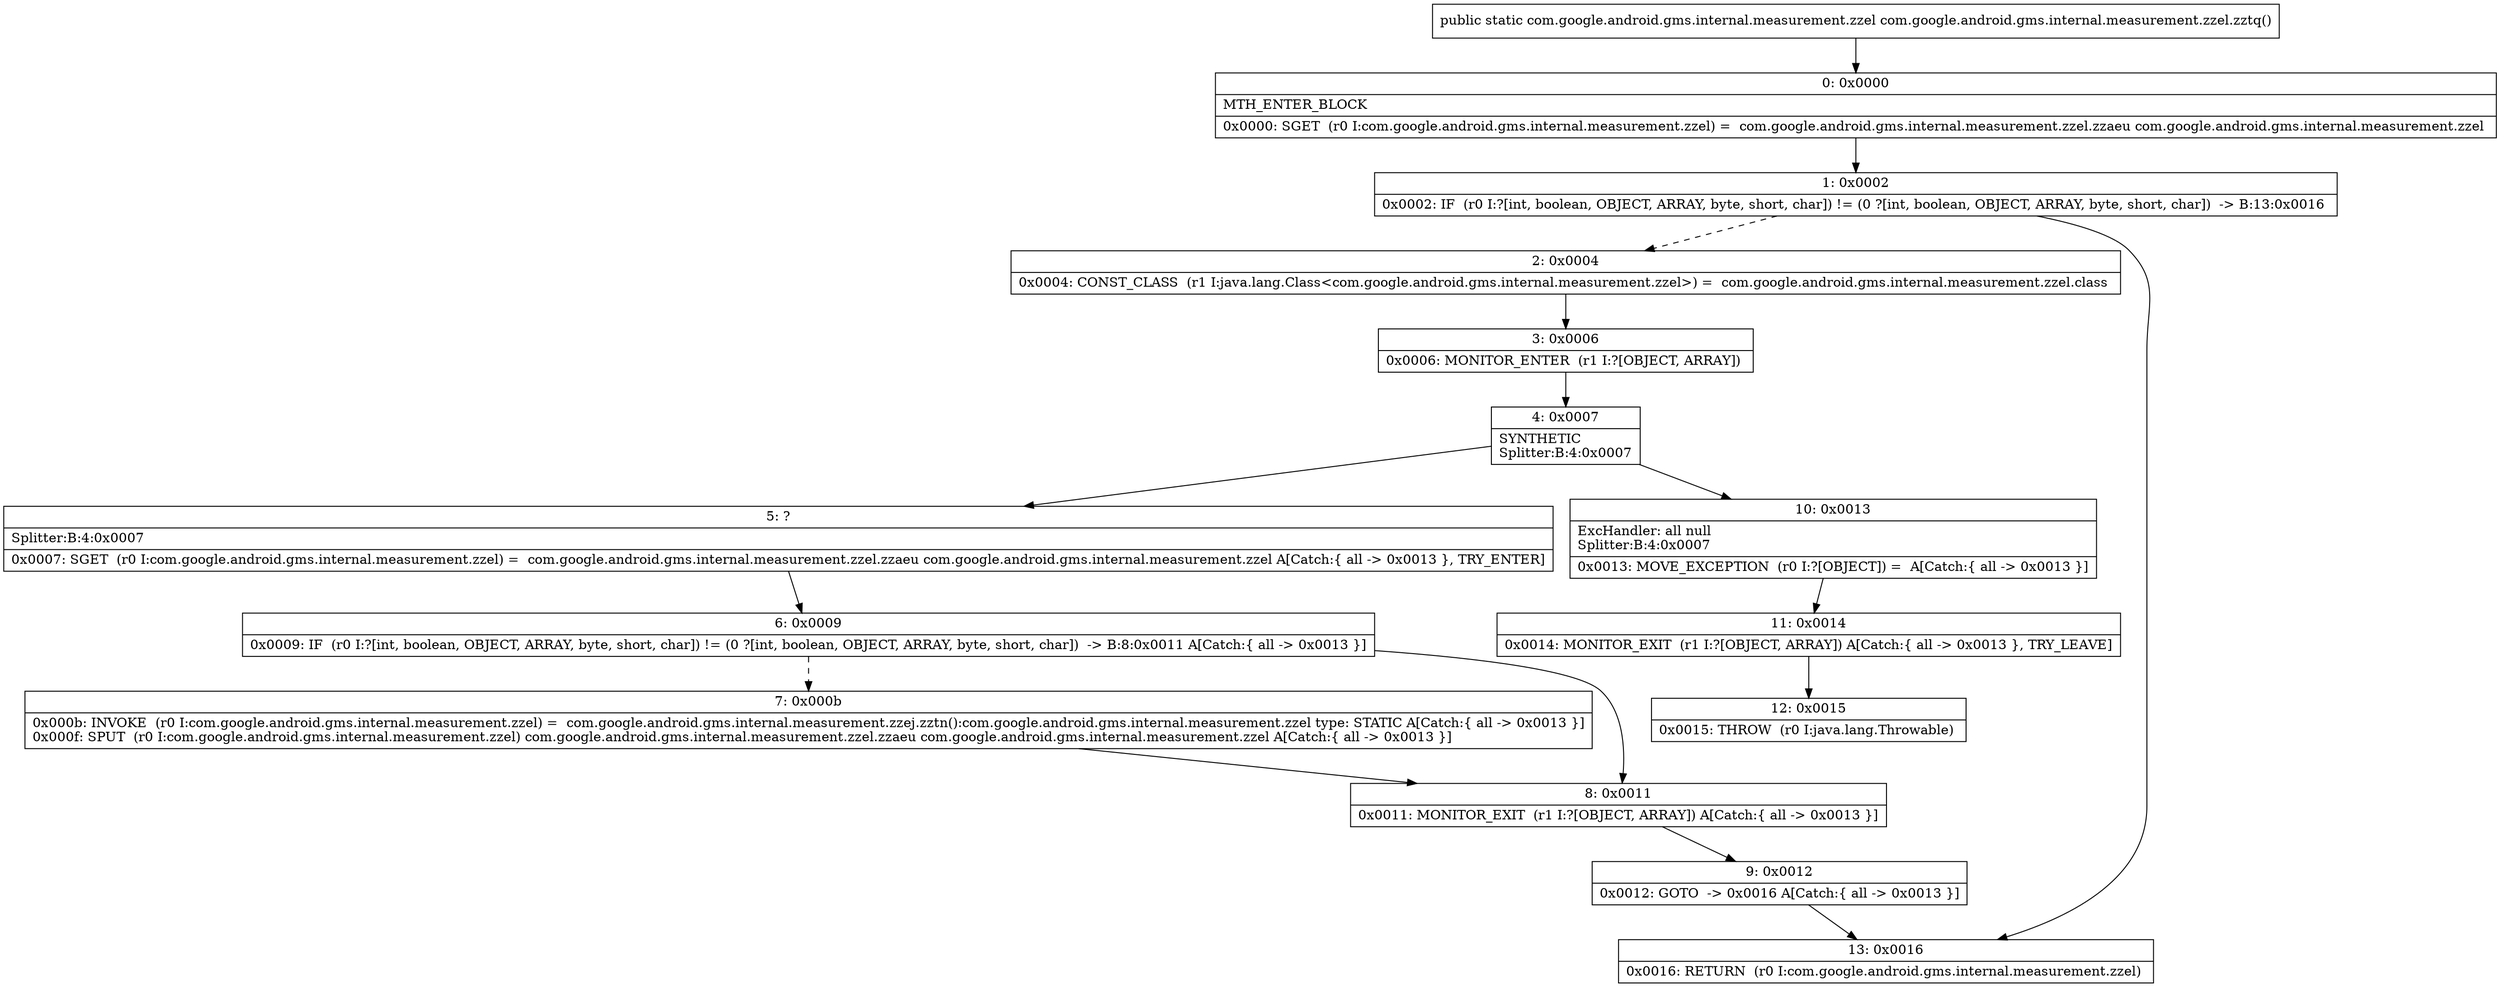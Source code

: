 digraph "CFG forcom.google.android.gms.internal.measurement.zzel.zztq()Lcom\/google\/android\/gms\/internal\/measurement\/zzel;" {
Node_0 [shape=record,label="{0\:\ 0x0000|MTH_ENTER_BLOCK\l|0x0000: SGET  (r0 I:com.google.android.gms.internal.measurement.zzel) =  com.google.android.gms.internal.measurement.zzel.zzaeu com.google.android.gms.internal.measurement.zzel \l}"];
Node_1 [shape=record,label="{1\:\ 0x0002|0x0002: IF  (r0 I:?[int, boolean, OBJECT, ARRAY, byte, short, char]) != (0 ?[int, boolean, OBJECT, ARRAY, byte, short, char])  \-\> B:13:0x0016 \l}"];
Node_2 [shape=record,label="{2\:\ 0x0004|0x0004: CONST_CLASS  (r1 I:java.lang.Class\<com.google.android.gms.internal.measurement.zzel\>) =  com.google.android.gms.internal.measurement.zzel.class \l}"];
Node_3 [shape=record,label="{3\:\ 0x0006|0x0006: MONITOR_ENTER  (r1 I:?[OBJECT, ARRAY]) \l}"];
Node_4 [shape=record,label="{4\:\ 0x0007|SYNTHETIC\lSplitter:B:4:0x0007\l}"];
Node_5 [shape=record,label="{5\:\ ?|Splitter:B:4:0x0007\l|0x0007: SGET  (r0 I:com.google.android.gms.internal.measurement.zzel) =  com.google.android.gms.internal.measurement.zzel.zzaeu com.google.android.gms.internal.measurement.zzel A[Catch:\{ all \-\> 0x0013 \}, TRY_ENTER]\l}"];
Node_6 [shape=record,label="{6\:\ 0x0009|0x0009: IF  (r0 I:?[int, boolean, OBJECT, ARRAY, byte, short, char]) != (0 ?[int, boolean, OBJECT, ARRAY, byte, short, char])  \-\> B:8:0x0011 A[Catch:\{ all \-\> 0x0013 \}]\l}"];
Node_7 [shape=record,label="{7\:\ 0x000b|0x000b: INVOKE  (r0 I:com.google.android.gms.internal.measurement.zzel) =  com.google.android.gms.internal.measurement.zzej.zztn():com.google.android.gms.internal.measurement.zzel type: STATIC A[Catch:\{ all \-\> 0x0013 \}]\l0x000f: SPUT  (r0 I:com.google.android.gms.internal.measurement.zzel) com.google.android.gms.internal.measurement.zzel.zzaeu com.google.android.gms.internal.measurement.zzel A[Catch:\{ all \-\> 0x0013 \}]\l}"];
Node_8 [shape=record,label="{8\:\ 0x0011|0x0011: MONITOR_EXIT  (r1 I:?[OBJECT, ARRAY]) A[Catch:\{ all \-\> 0x0013 \}]\l}"];
Node_9 [shape=record,label="{9\:\ 0x0012|0x0012: GOTO  \-\> 0x0016 A[Catch:\{ all \-\> 0x0013 \}]\l}"];
Node_10 [shape=record,label="{10\:\ 0x0013|ExcHandler: all null\lSplitter:B:4:0x0007\l|0x0013: MOVE_EXCEPTION  (r0 I:?[OBJECT]) =  A[Catch:\{ all \-\> 0x0013 \}]\l}"];
Node_11 [shape=record,label="{11\:\ 0x0014|0x0014: MONITOR_EXIT  (r1 I:?[OBJECT, ARRAY]) A[Catch:\{ all \-\> 0x0013 \}, TRY_LEAVE]\l}"];
Node_12 [shape=record,label="{12\:\ 0x0015|0x0015: THROW  (r0 I:java.lang.Throwable) \l}"];
Node_13 [shape=record,label="{13\:\ 0x0016|0x0016: RETURN  (r0 I:com.google.android.gms.internal.measurement.zzel) \l}"];
MethodNode[shape=record,label="{public static com.google.android.gms.internal.measurement.zzel com.google.android.gms.internal.measurement.zzel.zztq() }"];
MethodNode -> Node_0;
Node_0 -> Node_1;
Node_1 -> Node_2[style=dashed];
Node_1 -> Node_13;
Node_2 -> Node_3;
Node_3 -> Node_4;
Node_4 -> Node_5;
Node_4 -> Node_10;
Node_5 -> Node_6;
Node_6 -> Node_7[style=dashed];
Node_6 -> Node_8;
Node_7 -> Node_8;
Node_8 -> Node_9;
Node_9 -> Node_13;
Node_10 -> Node_11;
Node_11 -> Node_12;
}

